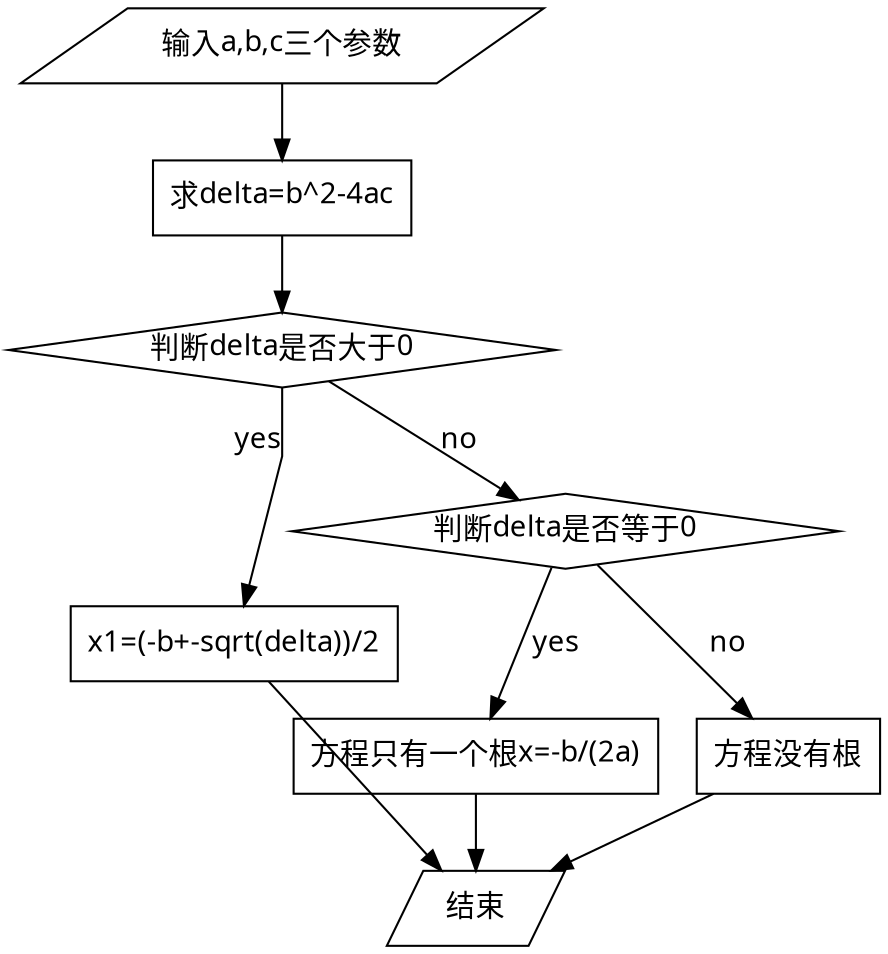 digraph equation2{
    splines="line"#让所有边都是用直线，不使用曲线
    node[fontname="Microsoft Yahei"]
    edge[fontname="Microsoft Yahei"]
    
    input[shape=parallelogram label="输入a,b,c三个参数"]
    get_delta[shape=rectangle label="求delta=b^2-4ac"]
    judge[shape=diamond label="判断delta是否大于0"]
    greater[shape=rectangle label="x1=(-b+-sqrt(delta))/2"]
    no_greater[shape=diamond label="判断delta是否等于0"]
    equal[shape=rectangle label="方程只有一个根x=-b/(2a)"]
    smaller[shape=rectangle label="方程没有根"]
    over[shape=parallelogram label="结束"]

    input->get_delta
    get_delta->judge
    judge->greater[label=yes]
    greater->over
    judge->no_greater[label=no]
    no_greater->equal[label=yes]
    equal->over
    no_greater->smaller[label=no]
    smaller->over
}
